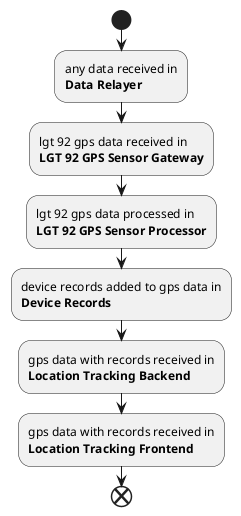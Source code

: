 @startuml data-flow

skinparam Monochrome true

start
:any data received in\n**Data Relayer**;
:lgt 92 gps data received in\n**LGT 92 GPS Sensor Gateway**;
:lgt 92 gps data processed in\n**LGT 92 GPS Sensor Processor**;
:device records added to gps data in\n**Device Records**;
:gps data with records received in\n**Location Tracking Backend**;
:gps data with records received in\n**Location Tracking Frontend**;
end

@enduml
